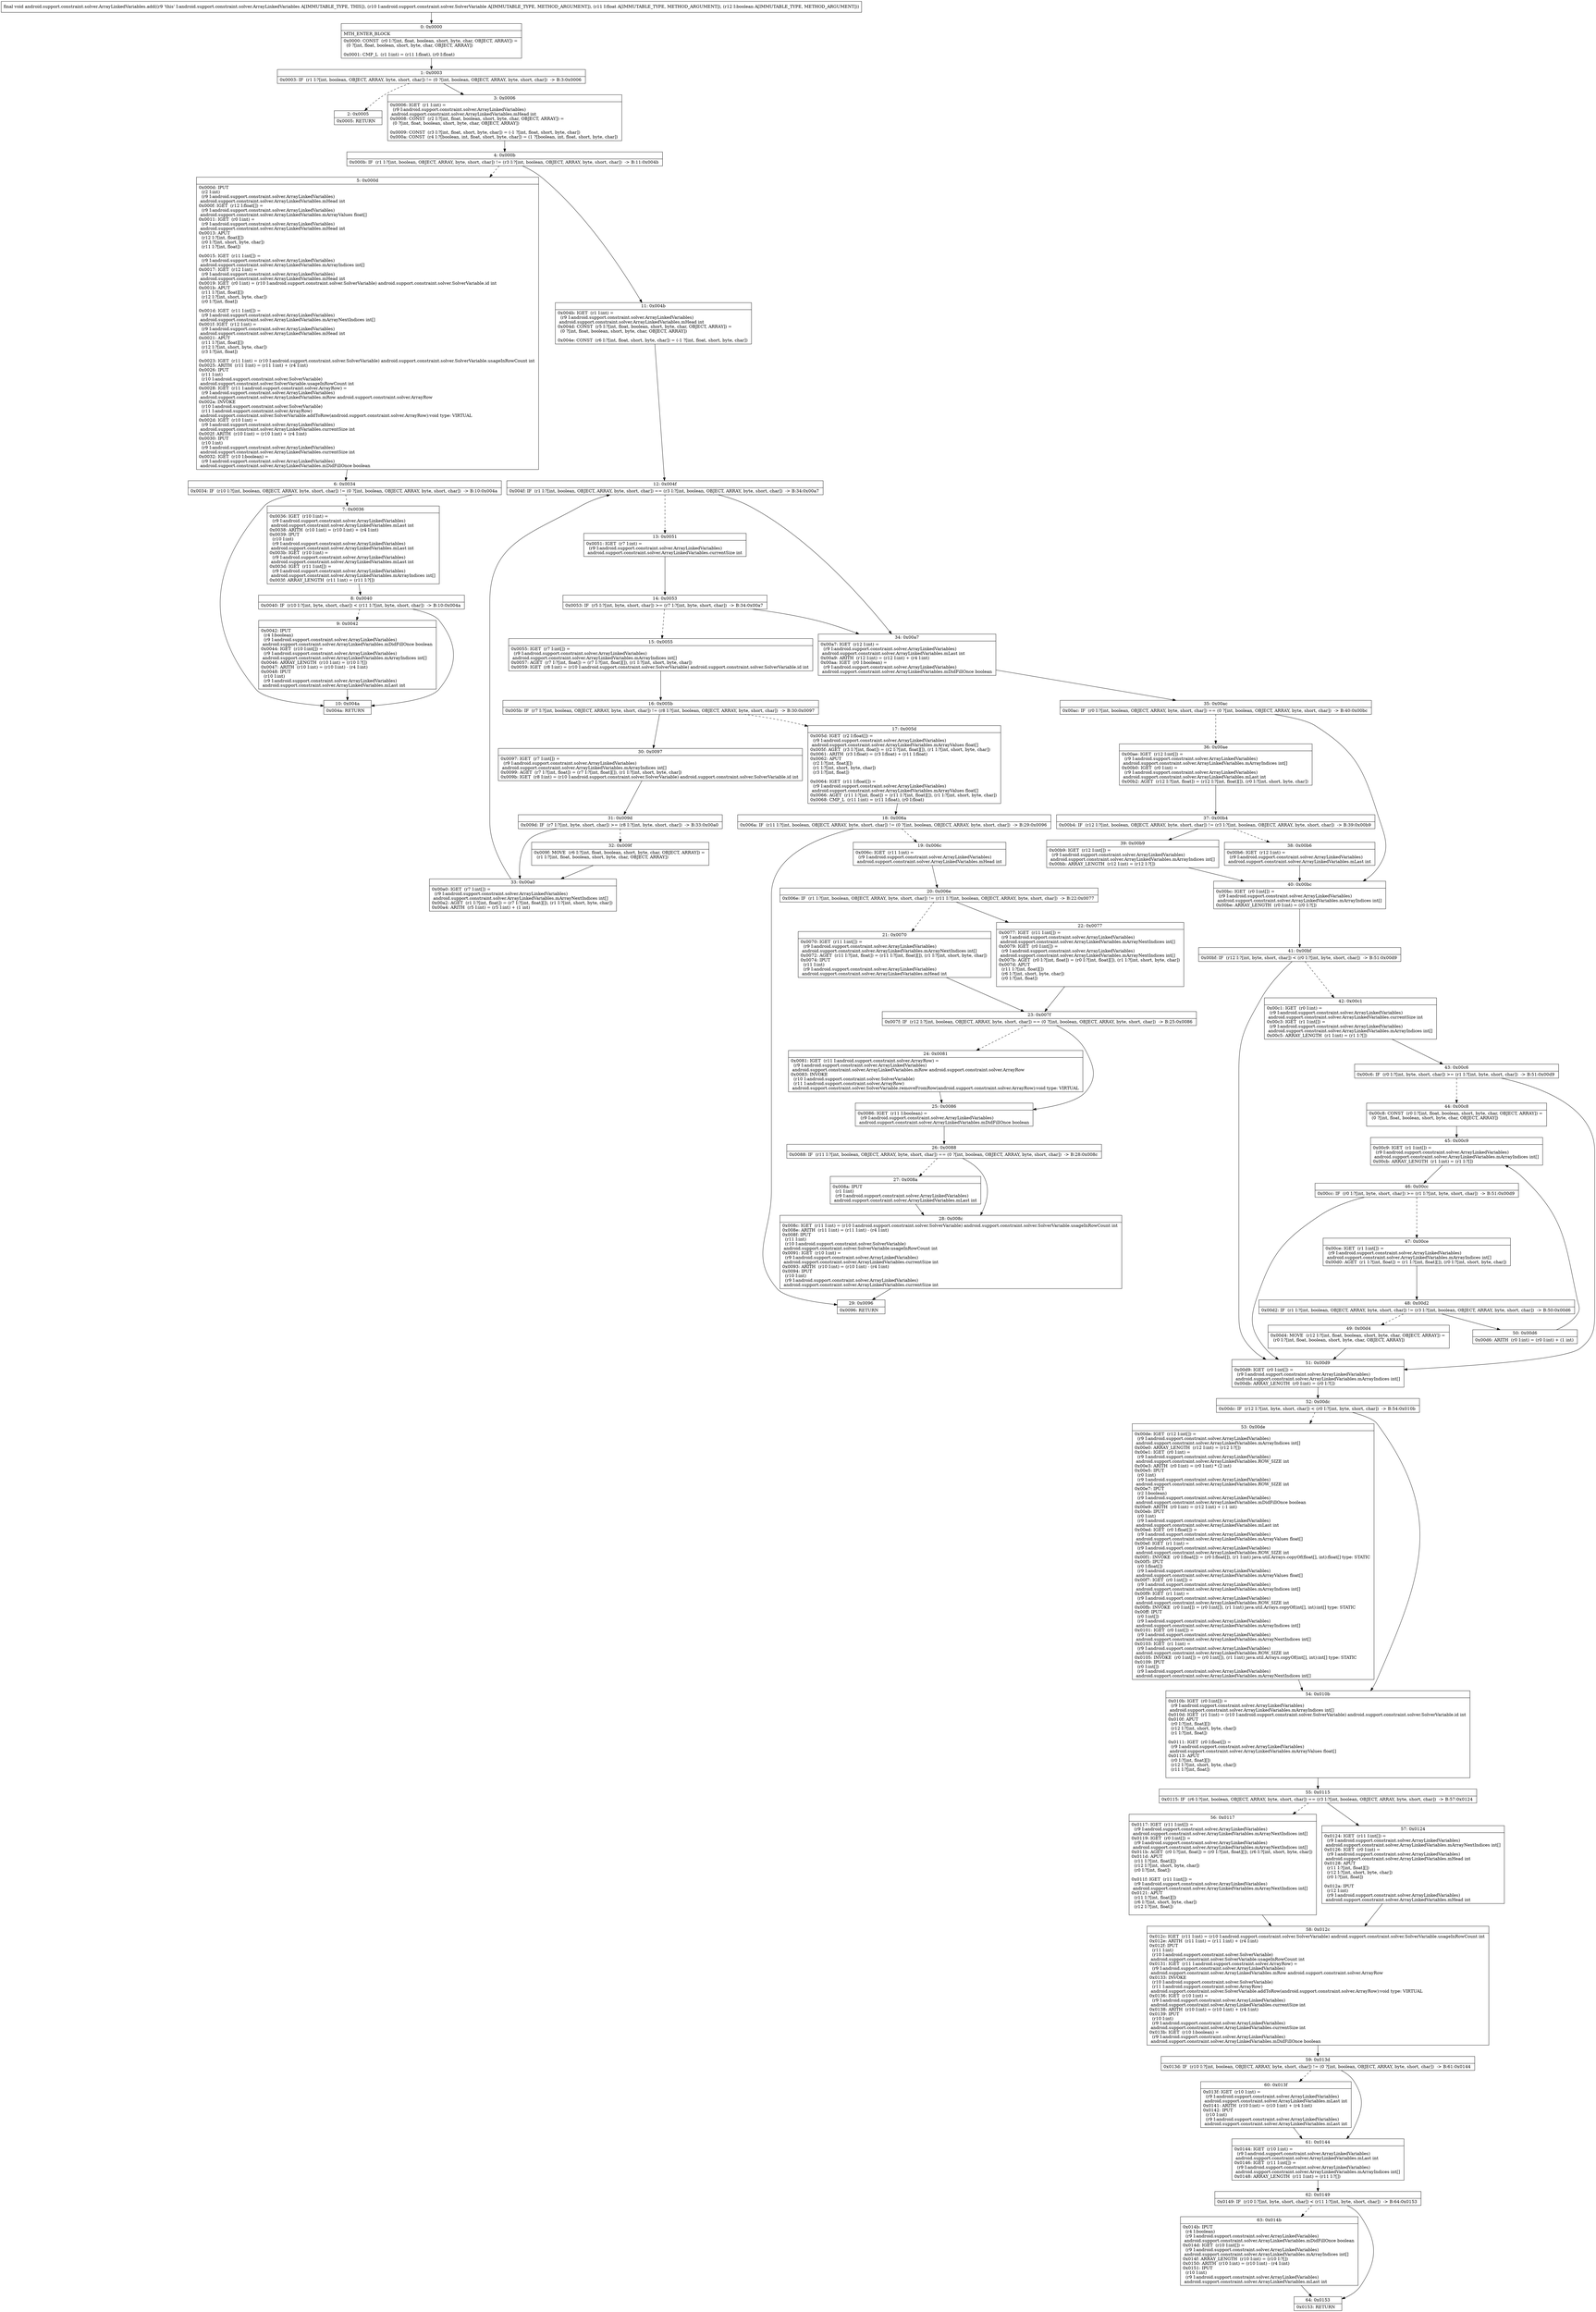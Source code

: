 digraph "CFG forandroid.support.constraint.solver.ArrayLinkedVariables.add(Landroid\/support\/constraint\/solver\/SolverVariable;FZ)V" {
Node_0 [shape=record,label="{0\:\ 0x0000|MTH_ENTER_BLOCK\l|0x0000: CONST  (r0 I:?[int, float, boolean, short, byte, char, OBJECT, ARRAY]) = \l  (0 ?[int, float, boolean, short, byte, char, OBJECT, ARRAY])\l \l0x0001: CMP_L  (r1 I:int) = (r11 I:float), (r0 I:float) \l}"];
Node_1 [shape=record,label="{1\:\ 0x0003|0x0003: IF  (r1 I:?[int, boolean, OBJECT, ARRAY, byte, short, char]) != (0 ?[int, boolean, OBJECT, ARRAY, byte, short, char])  \-\> B:3:0x0006 \l}"];
Node_2 [shape=record,label="{2\:\ 0x0005|0x0005: RETURN   \l}"];
Node_3 [shape=record,label="{3\:\ 0x0006|0x0006: IGET  (r1 I:int) = \l  (r9 I:android.support.constraint.solver.ArrayLinkedVariables)\l android.support.constraint.solver.ArrayLinkedVariables.mHead int \l0x0008: CONST  (r2 I:?[int, float, boolean, short, byte, char, OBJECT, ARRAY]) = \l  (0 ?[int, float, boolean, short, byte, char, OBJECT, ARRAY])\l \l0x0009: CONST  (r3 I:?[int, float, short, byte, char]) = (\-1 ?[int, float, short, byte, char]) \l0x000a: CONST  (r4 I:?[boolean, int, float, short, byte, char]) = (1 ?[boolean, int, float, short, byte, char]) \l}"];
Node_4 [shape=record,label="{4\:\ 0x000b|0x000b: IF  (r1 I:?[int, boolean, OBJECT, ARRAY, byte, short, char]) != (r3 I:?[int, boolean, OBJECT, ARRAY, byte, short, char])  \-\> B:11:0x004b \l}"];
Node_5 [shape=record,label="{5\:\ 0x000d|0x000d: IPUT  \l  (r2 I:int)\l  (r9 I:android.support.constraint.solver.ArrayLinkedVariables)\l android.support.constraint.solver.ArrayLinkedVariables.mHead int \l0x000f: IGET  (r12 I:float[]) = \l  (r9 I:android.support.constraint.solver.ArrayLinkedVariables)\l android.support.constraint.solver.ArrayLinkedVariables.mArrayValues float[] \l0x0011: IGET  (r0 I:int) = \l  (r9 I:android.support.constraint.solver.ArrayLinkedVariables)\l android.support.constraint.solver.ArrayLinkedVariables.mHead int \l0x0013: APUT  \l  (r12 I:?[int, float][])\l  (r0 I:?[int, short, byte, char])\l  (r11 I:?[int, float])\l \l0x0015: IGET  (r11 I:int[]) = \l  (r9 I:android.support.constraint.solver.ArrayLinkedVariables)\l android.support.constraint.solver.ArrayLinkedVariables.mArrayIndices int[] \l0x0017: IGET  (r12 I:int) = \l  (r9 I:android.support.constraint.solver.ArrayLinkedVariables)\l android.support.constraint.solver.ArrayLinkedVariables.mHead int \l0x0019: IGET  (r0 I:int) = (r10 I:android.support.constraint.solver.SolverVariable) android.support.constraint.solver.SolverVariable.id int \l0x001b: APUT  \l  (r11 I:?[int, float][])\l  (r12 I:?[int, short, byte, char])\l  (r0 I:?[int, float])\l \l0x001d: IGET  (r11 I:int[]) = \l  (r9 I:android.support.constraint.solver.ArrayLinkedVariables)\l android.support.constraint.solver.ArrayLinkedVariables.mArrayNextIndices int[] \l0x001f: IGET  (r12 I:int) = \l  (r9 I:android.support.constraint.solver.ArrayLinkedVariables)\l android.support.constraint.solver.ArrayLinkedVariables.mHead int \l0x0021: APUT  \l  (r11 I:?[int, float][])\l  (r12 I:?[int, short, byte, char])\l  (r3 I:?[int, float])\l \l0x0023: IGET  (r11 I:int) = (r10 I:android.support.constraint.solver.SolverVariable) android.support.constraint.solver.SolverVariable.usageInRowCount int \l0x0025: ARITH  (r11 I:int) = (r11 I:int) + (r4 I:int) \l0x0026: IPUT  \l  (r11 I:int)\l  (r10 I:android.support.constraint.solver.SolverVariable)\l android.support.constraint.solver.SolverVariable.usageInRowCount int \l0x0028: IGET  (r11 I:android.support.constraint.solver.ArrayRow) = \l  (r9 I:android.support.constraint.solver.ArrayLinkedVariables)\l android.support.constraint.solver.ArrayLinkedVariables.mRow android.support.constraint.solver.ArrayRow \l0x002a: INVOKE  \l  (r10 I:android.support.constraint.solver.SolverVariable)\l  (r11 I:android.support.constraint.solver.ArrayRow)\l android.support.constraint.solver.SolverVariable.addToRow(android.support.constraint.solver.ArrayRow):void type: VIRTUAL \l0x002d: IGET  (r10 I:int) = \l  (r9 I:android.support.constraint.solver.ArrayLinkedVariables)\l android.support.constraint.solver.ArrayLinkedVariables.currentSize int \l0x002f: ARITH  (r10 I:int) = (r10 I:int) + (r4 I:int) \l0x0030: IPUT  \l  (r10 I:int)\l  (r9 I:android.support.constraint.solver.ArrayLinkedVariables)\l android.support.constraint.solver.ArrayLinkedVariables.currentSize int \l0x0032: IGET  (r10 I:boolean) = \l  (r9 I:android.support.constraint.solver.ArrayLinkedVariables)\l android.support.constraint.solver.ArrayLinkedVariables.mDidFillOnce boolean \l}"];
Node_6 [shape=record,label="{6\:\ 0x0034|0x0034: IF  (r10 I:?[int, boolean, OBJECT, ARRAY, byte, short, char]) != (0 ?[int, boolean, OBJECT, ARRAY, byte, short, char])  \-\> B:10:0x004a \l}"];
Node_7 [shape=record,label="{7\:\ 0x0036|0x0036: IGET  (r10 I:int) = \l  (r9 I:android.support.constraint.solver.ArrayLinkedVariables)\l android.support.constraint.solver.ArrayLinkedVariables.mLast int \l0x0038: ARITH  (r10 I:int) = (r10 I:int) + (r4 I:int) \l0x0039: IPUT  \l  (r10 I:int)\l  (r9 I:android.support.constraint.solver.ArrayLinkedVariables)\l android.support.constraint.solver.ArrayLinkedVariables.mLast int \l0x003b: IGET  (r10 I:int) = \l  (r9 I:android.support.constraint.solver.ArrayLinkedVariables)\l android.support.constraint.solver.ArrayLinkedVariables.mLast int \l0x003d: IGET  (r11 I:int[]) = \l  (r9 I:android.support.constraint.solver.ArrayLinkedVariables)\l android.support.constraint.solver.ArrayLinkedVariables.mArrayIndices int[] \l0x003f: ARRAY_LENGTH  (r11 I:int) = (r11 I:?[]) \l}"];
Node_8 [shape=record,label="{8\:\ 0x0040|0x0040: IF  (r10 I:?[int, byte, short, char]) \< (r11 I:?[int, byte, short, char])  \-\> B:10:0x004a \l}"];
Node_9 [shape=record,label="{9\:\ 0x0042|0x0042: IPUT  \l  (r4 I:boolean)\l  (r9 I:android.support.constraint.solver.ArrayLinkedVariables)\l android.support.constraint.solver.ArrayLinkedVariables.mDidFillOnce boolean \l0x0044: IGET  (r10 I:int[]) = \l  (r9 I:android.support.constraint.solver.ArrayLinkedVariables)\l android.support.constraint.solver.ArrayLinkedVariables.mArrayIndices int[] \l0x0046: ARRAY_LENGTH  (r10 I:int) = (r10 I:?[]) \l0x0047: ARITH  (r10 I:int) = (r10 I:int) \- (r4 I:int) \l0x0048: IPUT  \l  (r10 I:int)\l  (r9 I:android.support.constraint.solver.ArrayLinkedVariables)\l android.support.constraint.solver.ArrayLinkedVariables.mLast int \l}"];
Node_10 [shape=record,label="{10\:\ 0x004a|0x004a: RETURN   \l}"];
Node_11 [shape=record,label="{11\:\ 0x004b|0x004b: IGET  (r1 I:int) = \l  (r9 I:android.support.constraint.solver.ArrayLinkedVariables)\l android.support.constraint.solver.ArrayLinkedVariables.mHead int \l0x004d: CONST  (r5 I:?[int, float, boolean, short, byte, char, OBJECT, ARRAY]) = \l  (0 ?[int, float, boolean, short, byte, char, OBJECT, ARRAY])\l \l0x004e: CONST  (r6 I:?[int, float, short, byte, char]) = (\-1 ?[int, float, short, byte, char]) \l}"];
Node_12 [shape=record,label="{12\:\ 0x004f|0x004f: IF  (r1 I:?[int, boolean, OBJECT, ARRAY, byte, short, char]) == (r3 I:?[int, boolean, OBJECT, ARRAY, byte, short, char])  \-\> B:34:0x00a7 \l}"];
Node_13 [shape=record,label="{13\:\ 0x0051|0x0051: IGET  (r7 I:int) = \l  (r9 I:android.support.constraint.solver.ArrayLinkedVariables)\l android.support.constraint.solver.ArrayLinkedVariables.currentSize int \l}"];
Node_14 [shape=record,label="{14\:\ 0x0053|0x0053: IF  (r5 I:?[int, byte, short, char]) \>= (r7 I:?[int, byte, short, char])  \-\> B:34:0x00a7 \l}"];
Node_15 [shape=record,label="{15\:\ 0x0055|0x0055: IGET  (r7 I:int[]) = \l  (r9 I:android.support.constraint.solver.ArrayLinkedVariables)\l android.support.constraint.solver.ArrayLinkedVariables.mArrayIndices int[] \l0x0057: AGET  (r7 I:?[int, float]) = (r7 I:?[int, float][]), (r1 I:?[int, short, byte, char]) \l0x0059: IGET  (r8 I:int) = (r10 I:android.support.constraint.solver.SolverVariable) android.support.constraint.solver.SolverVariable.id int \l}"];
Node_16 [shape=record,label="{16\:\ 0x005b|0x005b: IF  (r7 I:?[int, boolean, OBJECT, ARRAY, byte, short, char]) != (r8 I:?[int, boolean, OBJECT, ARRAY, byte, short, char])  \-\> B:30:0x0097 \l}"];
Node_17 [shape=record,label="{17\:\ 0x005d|0x005d: IGET  (r2 I:float[]) = \l  (r9 I:android.support.constraint.solver.ArrayLinkedVariables)\l android.support.constraint.solver.ArrayLinkedVariables.mArrayValues float[] \l0x005f: AGET  (r3 I:?[int, float]) = (r2 I:?[int, float][]), (r1 I:?[int, short, byte, char]) \l0x0061: ARITH  (r3 I:float) = (r3 I:float) + (r11 I:float) \l0x0062: APUT  \l  (r2 I:?[int, float][])\l  (r1 I:?[int, short, byte, char])\l  (r3 I:?[int, float])\l \l0x0064: IGET  (r11 I:float[]) = \l  (r9 I:android.support.constraint.solver.ArrayLinkedVariables)\l android.support.constraint.solver.ArrayLinkedVariables.mArrayValues float[] \l0x0066: AGET  (r11 I:?[int, float]) = (r11 I:?[int, float][]), (r1 I:?[int, short, byte, char]) \l0x0068: CMP_L  (r11 I:int) = (r11 I:float), (r0 I:float) \l}"];
Node_18 [shape=record,label="{18\:\ 0x006a|0x006a: IF  (r11 I:?[int, boolean, OBJECT, ARRAY, byte, short, char]) != (0 ?[int, boolean, OBJECT, ARRAY, byte, short, char])  \-\> B:29:0x0096 \l}"];
Node_19 [shape=record,label="{19\:\ 0x006c|0x006c: IGET  (r11 I:int) = \l  (r9 I:android.support.constraint.solver.ArrayLinkedVariables)\l android.support.constraint.solver.ArrayLinkedVariables.mHead int \l}"];
Node_20 [shape=record,label="{20\:\ 0x006e|0x006e: IF  (r1 I:?[int, boolean, OBJECT, ARRAY, byte, short, char]) != (r11 I:?[int, boolean, OBJECT, ARRAY, byte, short, char])  \-\> B:22:0x0077 \l}"];
Node_21 [shape=record,label="{21\:\ 0x0070|0x0070: IGET  (r11 I:int[]) = \l  (r9 I:android.support.constraint.solver.ArrayLinkedVariables)\l android.support.constraint.solver.ArrayLinkedVariables.mArrayNextIndices int[] \l0x0072: AGET  (r11 I:?[int, float]) = (r11 I:?[int, float][]), (r1 I:?[int, short, byte, char]) \l0x0074: IPUT  \l  (r11 I:int)\l  (r9 I:android.support.constraint.solver.ArrayLinkedVariables)\l android.support.constraint.solver.ArrayLinkedVariables.mHead int \l}"];
Node_22 [shape=record,label="{22\:\ 0x0077|0x0077: IGET  (r11 I:int[]) = \l  (r9 I:android.support.constraint.solver.ArrayLinkedVariables)\l android.support.constraint.solver.ArrayLinkedVariables.mArrayNextIndices int[] \l0x0079: IGET  (r0 I:int[]) = \l  (r9 I:android.support.constraint.solver.ArrayLinkedVariables)\l android.support.constraint.solver.ArrayLinkedVariables.mArrayNextIndices int[] \l0x007b: AGET  (r0 I:?[int, float]) = (r0 I:?[int, float][]), (r1 I:?[int, short, byte, char]) \l0x007d: APUT  \l  (r11 I:?[int, float][])\l  (r6 I:?[int, short, byte, char])\l  (r0 I:?[int, float])\l \l}"];
Node_23 [shape=record,label="{23\:\ 0x007f|0x007f: IF  (r12 I:?[int, boolean, OBJECT, ARRAY, byte, short, char]) == (0 ?[int, boolean, OBJECT, ARRAY, byte, short, char])  \-\> B:25:0x0086 \l}"];
Node_24 [shape=record,label="{24\:\ 0x0081|0x0081: IGET  (r11 I:android.support.constraint.solver.ArrayRow) = \l  (r9 I:android.support.constraint.solver.ArrayLinkedVariables)\l android.support.constraint.solver.ArrayLinkedVariables.mRow android.support.constraint.solver.ArrayRow \l0x0083: INVOKE  \l  (r10 I:android.support.constraint.solver.SolverVariable)\l  (r11 I:android.support.constraint.solver.ArrayRow)\l android.support.constraint.solver.SolverVariable.removeFromRow(android.support.constraint.solver.ArrayRow):void type: VIRTUAL \l}"];
Node_25 [shape=record,label="{25\:\ 0x0086|0x0086: IGET  (r11 I:boolean) = \l  (r9 I:android.support.constraint.solver.ArrayLinkedVariables)\l android.support.constraint.solver.ArrayLinkedVariables.mDidFillOnce boolean \l}"];
Node_26 [shape=record,label="{26\:\ 0x0088|0x0088: IF  (r11 I:?[int, boolean, OBJECT, ARRAY, byte, short, char]) == (0 ?[int, boolean, OBJECT, ARRAY, byte, short, char])  \-\> B:28:0x008c \l}"];
Node_27 [shape=record,label="{27\:\ 0x008a|0x008a: IPUT  \l  (r1 I:int)\l  (r9 I:android.support.constraint.solver.ArrayLinkedVariables)\l android.support.constraint.solver.ArrayLinkedVariables.mLast int \l}"];
Node_28 [shape=record,label="{28\:\ 0x008c|0x008c: IGET  (r11 I:int) = (r10 I:android.support.constraint.solver.SolverVariable) android.support.constraint.solver.SolverVariable.usageInRowCount int \l0x008e: ARITH  (r11 I:int) = (r11 I:int) \- (r4 I:int) \l0x008f: IPUT  \l  (r11 I:int)\l  (r10 I:android.support.constraint.solver.SolverVariable)\l android.support.constraint.solver.SolverVariable.usageInRowCount int \l0x0091: IGET  (r10 I:int) = \l  (r9 I:android.support.constraint.solver.ArrayLinkedVariables)\l android.support.constraint.solver.ArrayLinkedVariables.currentSize int \l0x0093: ARITH  (r10 I:int) = (r10 I:int) \- (r4 I:int) \l0x0094: IPUT  \l  (r10 I:int)\l  (r9 I:android.support.constraint.solver.ArrayLinkedVariables)\l android.support.constraint.solver.ArrayLinkedVariables.currentSize int \l}"];
Node_29 [shape=record,label="{29\:\ 0x0096|0x0096: RETURN   \l}"];
Node_30 [shape=record,label="{30\:\ 0x0097|0x0097: IGET  (r7 I:int[]) = \l  (r9 I:android.support.constraint.solver.ArrayLinkedVariables)\l android.support.constraint.solver.ArrayLinkedVariables.mArrayIndices int[] \l0x0099: AGET  (r7 I:?[int, float]) = (r7 I:?[int, float][]), (r1 I:?[int, short, byte, char]) \l0x009b: IGET  (r8 I:int) = (r10 I:android.support.constraint.solver.SolverVariable) android.support.constraint.solver.SolverVariable.id int \l}"];
Node_31 [shape=record,label="{31\:\ 0x009d|0x009d: IF  (r7 I:?[int, byte, short, char]) \>= (r8 I:?[int, byte, short, char])  \-\> B:33:0x00a0 \l}"];
Node_32 [shape=record,label="{32\:\ 0x009f|0x009f: MOVE  (r6 I:?[int, float, boolean, short, byte, char, OBJECT, ARRAY]) = \l  (r1 I:?[int, float, boolean, short, byte, char, OBJECT, ARRAY])\l \l}"];
Node_33 [shape=record,label="{33\:\ 0x00a0|0x00a0: IGET  (r7 I:int[]) = \l  (r9 I:android.support.constraint.solver.ArrayLinkedVariables)\l android.support.constraint.solver.ArrayLinkedVariables.mArrayNextIndices int[] \l0x00a2: AGET  (r1 I:?[int, float]) = (r7 I:?[int, float][]), (r1 I:?[int, short, byte, char]) \l0x00a4: ARITH  (r5 I:int) = (r5 I:int) + (1 int) \l}"];
Node_34 [shape=record,label="{34\:\ 0x00a7|0x00a7: IGET  (r12 I:int) = \l  (r9 I:android.support.constraint.solver.ArrayLinkedVariables)\l android.support.constraint.solver.ArrayLinkedVariables.mLast int \l0x00a9: ARITH  (r12 I:int) = (r12 I:int) + (r4 I:int) \l0x00aa: IGET  (r0 I:boolean) = \l  (r9 I:android.support.constraint.solver.ArrayLinkedVariables)\l android.support.constraint.solver.ArrayLinkedVariables.mDidFillOnce boolean \l}"];
Node_35 [shape=record,label="{35\:\ 0x00ac|0x00ac: IF  (r0 I:?[int, boolean, OBJECT, ARRAY, byte, short, char]) == (0 ?[int, boolean, OBJECT, ARRAY, byte, short, char])  \-\> B:40:0x00bc \l}"];
Node_36 [shape=record,label="{36\:\ 0x00ae|0x00ae: IGET  (r12 I:int[]) = \l  (r9 I:android.support.constraint.solver.ArrayLinkedVariables)\l android.support.constraint.solver.ArrayLinkedVariables.mArrayIndices int[] \l0x00b0: IGET  (r0 I:int) = \l  (r9 I:android.support.constraint.solver.ArrayLinkedVariables)\l android.support.constraint.solver.ArrayLinkedVariables.mLast int \l0x00b2: AGET  (r12 I:?[int, float]) = (r12 I:?[int, float][]), (r0 I:?[int, short, byte, char]) \l}"];
Node_37 [shape=record,label="{37\:\ 0x00b4|0x00b4: IF  (r12 I:?[int, boolean, OBJECT, ARRAY, byte, short, char]) != (r3 I:?[int, boolean, OBJECT, ARRAY, byte, short, char])  \-\> B:39:0x00b9 \l}"];
Node_38 [shape=record,label="{38\:\ 0x00b6|0x00b6: IGET  (r12 I:int) = \l  (r9 I:android.support.constraint.solver.ArrayLinkedVariables)\l android.support.constraint.solver.ArrayLinkedVariables.mLast int \l}"];
Node_39 [shape=record,label="{39\:\ 0x00b9|0x00b9: IGET  (r12 I:int[]) = \l  (r9 I:android.support.constraint.solver.ArrayLinkedVariables)\l android.support.constraint.solver.ArrayLinkedVariables.mArrayIndices int[] \l0x00bb: ARRAY_LENGTH  (r12 I:int) = (r12 I:?[]) \l}"];
Node_40 [shape=record,label="{40\:\ 0x00bc|0x00bc: IGET  (r0 I:int[]) = \l  (r9 I:android.support.constraint.solver.ArrayLinkedVariables)\l android.support.constraint.solver.ArrayLinkedVariables.mArrayIndices int[] \l0x00be: ARRAY_LENGTH  (r0 I:int) = (r0 I:?[]) \l}"];
Node_41 [shape=record,label="{41\:\ 0x00bf|0x00bf: IF  (r12 I:?[int, byte, short, char]) \< (r0 I:?[int, byte, short, char])  \-\> B:51:0x00d9 \l}"];
Node_42 [shape=record,label="{42\:\ 0x00c1|0x00c1: IGET  (r0 I:int) = \l  (r9 I:android.support.constraint.solver.ArrayLinkedVariables)\l android.support.constraint.solver.ArrayLinkedVariables.currentSize int \l0x00c3: IGET  (r1 I:int[]) = \l  (r9 I:android.support.constraint.solver.ArrayLinkedVariables)\l android.support.constraint.solver.ArrayLinkedVariables.mArrayIndices int[] \l0x00c5: ARRAY_LENGTH  (r1 I:int) = (r1 I:?[]) \l}"];
Node_43 [shape=record,label="{43\:\ 0x00c6|0x00c6: IF  (r0 I:?[int, byte, short, char]) \>= (r1 I:?[int, byte, short, char])  \-\> B:51:0x00d9 \l}"];
Node_44 [shape=record,label="{44\:\ 0x00c8|0x00c8: CONST  (r0 I:?[int, float, boolean, short, byte, char, OBJECT, ARRAY]) = \l  (0 ?[int, float, boolean, short, byte, char, OBJECT, ARRAY])\l \l}"];
Node_45 [shape=record,label="{45\:\ 0x00c9|0x00c9: IGET  (r1 I:int[]) = \l  (r9 I:android.support.constraint.solver.ArrayLinkedVariables)\l android.support.constraint.solver.ArrayLinkedVariables.mArrayIndices int[] \l0x00cb: ARRAY_LENGTH  (r1 I:int) = (r1 I:?[]) \l}"];
Node_46 [shape=record,label="{46\:\ 0x00cc|0x00cc: IF  (r0 I:?[int, byte, short, char]) \>= (r1 I:?[int, byte, short, char])  \-\> B:51:0x00d9 \l}"];
Node_47 [shape=record,label="{47\:\ 0x00ce|0x00ce: IGET  (r1 I:int[]) = \l  (r9 I:android.support.constraint.solver.ArrayLinkedVariables)\l android.support.constraint.solver.ArrayLinkedVariables.mArrayIndices int[] \l0x00d0: AGET  (r1 I:?[int, float]) = (r1 I:?[int, float][]), (r0 I:?[int, short, byte, char]) \l}"];
Node_48 [shape=record,label="{48\:\ 0x00d2|0x00d2: IF  (r1 I:?[int, boolean, OBJECT, ARRAY, byte, short, char]) != (r3 I:?[int, boolean, OBJECT, ARRAY, byte, short, char])  \-\> B:50:0x00d6 \l}"];
Node_49 [shape=record,label="{49\:\ 0x00d4|0x00d4: MOVE  (r12 I:?[int, float, boolean, short, byte, char, OBJECT, ARRAY]) = \l  (r0 I:?[int, float, boolean, short, byte, char, OBJECT, ARRAY])\l \l}"];
Node_50 [shape=record,label="{50\:\ 0x00d6|0x00d6: ARITH  (r0 I:int) = (r0 I:int) + (1 int) \l}"];
Node_51 [shape=record,label="{51\:\ 0x00d9|0x00d9: IGET  (r0 I:int[]) = \l  (r9 I:android.support.constraint.solver.ArrayLinkedVariables)\l android.support.constraint.solver.ArrayLinkedVariables.mArrayIndices int[] \l0x00db: ARRAY_LENGTH  (r0 I:int) = (r0 I:?[]) \l}"];
Node_52 [shape=record,label="{52\:\ 0x00dc|0x00dc: IF  (r12 I:?[int, byte, short, char]) \< (r0 I:?[int, byte, short, char])  \-\> B:54:0x010b \l}"];
Node_53 [shape=record,label="{53\:\ 0x00de|0x00de: IGET  (r12 I:int[]) = \l  (r9 I:android.support.constraint.solver.ArrayLinkedVariables)\l android.support.constraint.solver.ArrayLinkedVariables.mArrayIndices int[] \l0x00e0: ARRAY_LENGTH  (r12 I:int) = (r12 I:?[]) \l0x00e1: IGET  (r0 I:int) = \l  (r9 I:android.support.constraint.solver.ArrayLinkedVariables)\l android.support.constraint.solver.ArrayLinkedVariables.ROW_SIZE int \l0x00e3: ARITH  (r0 I:int) = (r0 I:int) * (2 int) \l0x00e5: IPUT  \l  (r0 I:int)\l  (r9 I:android.support.constraint.solver.ArrayLinkedVariables)\l android.support.constraint.solver.ArrayLinkedVariables.ROW_SIZE int \l0x00e7: IPUT  \l  (r2 I:boolean)\l  (r9 I:android.support.constraint.solver.ArrayLinkedVariables)\l android.support.constraint.solver.ArrayLinkedVariables.mDidFillOnce boolean \l0x00e9: ARITH  (r0 I:int) = (r12 I:int) + (\-1 int) \l0x00eb: IPUT  \l  (r0 I:int)\l  (r9 I:android.support.constraint.solver.ArrayLinkedVariables)\l android.support.constraint.solver.ArrayLinkedVariables.mLast int \l0x00ed: IGET  (r0 I:float[]) = \l  (r9 I:android.support.constraint.solver.ArrayLinkedVariables)\l android.support.constraint.solver.ArrayLinkedVariables.mArrayValues float[] \l0x00ef: IGET  (r1 I:int) = \l  (r9 I:android.support.constraint.solver.ArrayLinkedVariables)\l android.support.constraint.solver.ArrayLinkedVariables.ROW_SIZE int \l0x00f1: INVOKE  (r0 I:float[]) = (r0 I:float[]), (r1 I:int) java.util.Arrays.copyOf(float[], int):float[] type: STATIC \l0x00f5: IPUT  \l  (r0 I:float[])\l  (r9 I:android.support.constraint.solver.ArrayLinkedVariables)\l android.support.constraint.solver.ArrayLinkedVariables.mArrayValues float[] \l0x00f7: IGET  (r0 I:int[]) = \l  (r9 I:android.support.constraint.solver.ArrayLinkedVariables)\l android.support.constraint.solver.ArrayLinkedVariables.mArrayIndices int[] \l0x00f9: IGET  (r1 I:int) = \l  (r9 I:android.support.constraint.solver.ArrayLinkedVariables)\l android.support.constraint.solver.ArrayLinkedVariables.ROW_SIZE int \l0x00fb: INVOKE  (r0 I:int[]) = (r0 I:int[]), (r1 I:int) java.util.Arrays.copyOf(int[], int):int[] type: STATIC \l0x00ff: IPUT  \l  (r0 I:int[])\l  (r9 I:android.support.constraint.solver.ArrayLinkedVariables)\l android.support.constraint.solver.ArrayLinkedVariables.mArrayIndices int[] \l0x0101: IGET  (r0 I:int[]) = \l  (r9 I:android.support.constraint.solver.ArrayLinkedVariables)\l android.support.constraint.solver.ArrayLinkedVariables.mArrayNextIndices int[] \l0x0103: IGET  (r1 I:int) = \l  (r9 I:android.support.constraint.solver.ArrayLinkedVariables)\l android.support.constraint.solver.ArrayLinkedVariables.ROW_SIZE int \l0x0105: INVOKE  (r0 I:int[]) = (r0 I:int[]), (r1 I:int) java.util.Arrays.copyOf(int[], int):int[] type: STATIC \l0x0109: IPUT  \l  (r0 I:int[])\l  (r9 I:android.support.constraint.solver.ArrayLinkedVariables)\l android.support.constraint.solver.ArrayLinkedVariables.mArrayNextIndices int[] \l}"];
Node_54 [shape=record,label="{54\:\ 0x010b|0x010b: IGET  (r0 I:int[]) = \l  (r9 I:android.support.constraint.solver.ArrayLinkedVariables)\l android.support.constraint.solver.ArrayLinkedVariables.mArrayIndices int[] \l0x010d: IGET  (r1 I:int) = (r10 I:android.support.constraint.solver.SolverVariable) android.support.constraint.solver.SolverVariable.id int \l0x010f: APUT  \l  (r0 I:?[int, float][])\l  (r12 I:?[int, short, byte, char])\l  (r1 I:?[int, float])\l \l0x0111: IGET  (r0 I:float[]) = \l  (r9 I:android.support.constraint.solver.ArrayLinkedVariables)\l android.support.constraint.solver.ArrayLinkedVariables.mArrayValues float[] \l0x0113: APUT  \l  (r0 I:?[int, float][])\l  (r12 I:?[int, short, byte, char])\l  (r11 I:?[int, float])\l \l}"];
Node_55 [shape=record,label="{55\:\ 0x0115|0x0115: IF  (r6 I:?[int, boolean, OBJECT, ARRAY, byte, short, char]) == (r3 I:?[int, boolean, OBJECT, ARRAY, byte, short, char])  \-\> B:57:0x0124 \l}"];
Node_56 [shape=record,label="{56\:\ 0x0117|0x0117: IGET  (r11 I:int[]) = \l  (r9 I:android.support.constraint.solver.ArrayLinkedVariables)\l android.support.constraint.solver.ArrayLinkedVariables.mArrayNextIndices int[] \l0x0119: IGET  (r0 I:int[]) = \l  (r9 I:android.support.constraint.solver.ArrayLinkedVariables)\l android.support.constraint.solver.ArrayLinkedVariables.mArrayNextIndices int[] \l0x011b: AGET  (r0 I:?[int, float]) = (r0 I:?[int, float][]), (r6 I:?[int, short, byte, char]) \l0x011d: APUT  \l  (r11 I:?[int, float][])\l  (r12 I:?[int, short, byte, char])\l  (r0 I:?[int, float])\l \l0x011f: IGET  (r11 I:int[]) = \l  (r9 I:android.support.constraint.solver.ArrayLinkedVariables)\l android.support.constraint.solver.ArrayLinkedVariables.mArrayNextIndices int[] \l0x0121: APUT  \l  (r11 I:?[int, float][])\l  (r6 I:?[int, short, byte, char])\l  (r12 I:?[int, float])\l \l}"];
Node_57 [shape=record,label="{57\:\ 0x0124|0x0124: IGET  (r11 I:int[]) = \l  (r9 I:android.support.constraint.solver.ArrayLinkedVariables)\l android.support.constraint.solver.ArrayLinkedVariables.mArrayNextIndices int[] \l0x0126: IGET  (r0 I:int) = \l  (r9 I:android.support.constraint.solver.ArrayLinkedVariables)\l android.support.constraint.solver.ArrayLinkedVariables.mHead int \l0x0128: APUT  \l  (r11 I:?[int, float][])\l  (r12 I:?[int, short, byte, char])\l  (r0 I:?[int, float])\l \l0x012a: IPUT  \l  (r12 I:int)\l  (r9 I:android.support.constraint.solver.ArrayLinkedVariables)\l android.support.constraint.solver.ArrayLinkedVariables.mHead int \l}"];
Node_58 [shape=record,label="{58\:\ 0x012c|0x012c: IGET  (r11 I:int) = (r10 I:android.support.constraint.solver.SolverVariable) android.support.constraint.solver.SolverVariable.usageInRowCount int \l0x012e: ARITH  (r11 I:int) = (r11 I:int) + (r4 I:int) \l0x012f: IPUT  \l  (r11 I:int)\l  (r10 I:android.support.constraint.solver.SolverVariable)\l android.support.constraint.solver.SolverVariable.usageInRowCount int \l0x0131: IGET  (r11 I:android.support.constraint.solver.ArrayRow) = \l  (r9 I:android.support.constraint.solver.ArrayLinkedVariables)\l android.support.constraint.solver.ArrayLinkedVariables.mRow android.support.constraint.solver.ArrayRow \l0x0133: INVOKE  \l  (r10 I:android.support.constraint.solver.SolverVariable)\l  (r11 I:android.support.constraint.solver.ArrayRow)\l android.support.constraint.solver.SolverVariable.addToRow(android.support.constraint.solver.ArrayRow):void type: VIRTUAL \l0x0136: IGET  (r10 I:int) = \l  (r9 I:android.support.constraint.solver.ArrayLinkedVariables)\l android.support.constraint.solver.ArrayLinkedVariables.currentSize int \l0x0138: ARITH  (r10 I:int) = (r10 I:int) + (r4 I:int) \l0x0139: IPUT  \l  (r10 I:int)\l  (r9 I:android.support.constraint.solver.ArrayLinkedVariables)\l android.support.constraint.solver.ArrayLinkedVariables.currentSize int \l0x013b: IGET  (r10 I:boolean) = \l  (r9 I:android.support.constraint.solver.ArrayLinkedVariables)\l android.support.constraint.solver.ArrayLinkedVariables.mDidFillOnce boolean \l}"];
Node_59 [shape=record,label="{59\:\ 0x013d|0x013d: IF  (r10 I:?[int, boolean, OBJECT, ARRAY, byte, short, char]) != (0 ?[int, boolean, OBJECT, ARRAY, byte, short, char])  \-\> B:61:0x0144 \l}"];
Node_60 [shape=record,label="{60\:\ 0x013f|0x013f: IGET  (r10 I:int) = \l  (r9 I:android.support.constraint.solver.ArrayLinkedVariables)\l android.support.constraint.solver.ArrayLinkedVariables.mLast int \l0x0141: ARITH  (r10 I:int) = (r10 I:int) + (r4 I:int) \l0x0142: IPUT  \l  (r10 I:int)\l  (r9 I:android.support.constraint.solver.ArrayLinkedVariables)\l android.support.constraint.solver.ArrayLinkedVariables.mLast int \l}"];
Node_61 [shape=record,label="{61\:\ 0x0144|0x0144: IGET  (r10 I:int) = \l  (r9 I:android.support.constraint.solver.ArrayLinkedVariables)\l android.support.constraint.solver.ArrayLinkedVariables.mLast int \l0x0146: IGET  (r11 I:int[]) = \l  (r9 I:android.support.constraint.solver.ArrayLinkedVariables)\l android.support.constraint.solver.ArrayLinkedVariables.mArrayIndices int[] \l0x0148: ARRAY_LENGTH  (r11 I:int) = (r11 I:?[]) \l}"];
Node_62 [shape=record,label="{62\:\ 0x0149|0x0149: IF  (r10 I:?[int, byte, short, char]) \< (r11 I:?[int, byte, short, char])  \-\> B:64:0x0153 \l}"];
Node_63 [shape=record,label="{63\:\ 0x014b|0x014b: IPUT  \l  (r4 I:boolean)\l  (r9 I:android.support.constraint.solver.ArrayLinkedVariables)\l android.support.constraint.solver.ArrayLinkedVariables.mDidFillOnce boolean \l0x014d: IGET  (r10 I:int[]) = \l  (r9 I:android.support.constraint.solver.ArrayLinkedVariables)\l android.support.constraint.solver.ArrayLinkedVariables.mArrayIndices int[] \l0x014f: ARRAY_LENGTH  (r10 I:int) = (r10 I:?[]) \l0x0150: ARITH  (r10 I:int) = (r10 I:int) \- (r4 I:int) \l0x0151: IPUT  \l  (r10 I:int)\l  (r9 I:android.support.constraint.solver.ArrayLinkedVariables)\l android.support.constraint.solver.ArrayLinkedVariables.mLast int \l}"];
Node_64 [shape=record,label="{64\:\ 0x0153|0x0153: RETURN   \l}"];
MethodNode[shape=record,label="{final void android.support.constraint.solver.ArrayLinkedVariables.add((r9 'this' I:android.support.constraint.solver.ArrayLinkedVariables A[IMMUTABLE_TYPE, THIS]), (r10 I:android.support.constraint.solver.SolverVariable A[IMMUTABLE_TYPE, METHOD_ARGUMENT]), (r11 I:float A[IMMUTABLE_TYPE, METHOD_ARGUMENT]), (r12 I:boolean A[IMMUTABLE_TYPE, METHOD_ARGUMENT])) }"];
MethodNode -> Node_0;
Node_0 -> Node_1;
Node_1 -> Node_2[style=dashed];
Node_1 -> Node_3;
Node_3 -> Node_4;
Node_4 -> Node_5[style=dashed];
Node_4 -> Node_11;
Node_5 -> Node_6;
Node_6 -> Node_7[style=dashed];
Node_6 -> Node_10;
Node_7 -> Node_8;
Node_8 -> Node_9[style=dashed];
Node_8 -> Node_10;
Node_9 -> Node_10;
Node_11 -> Node_12;
Node_12 -> Node_13[style=dashed];
Node_12 -> Node_34;
Node_13 -> Node_14;
Node_14 -> Node_15[style=dashed];
Node_14 -> Node_34;
Node_15 -> Node_16;
Node_16 -> Node_17[style=dashed];
Node_16 -> Node_30;
Node_17 -> Node_18;
Node_18 -> Node_19[style=dashed];
Node_18 -> Node_29;
Node_19 -> Node_20;
Node_20 -> Node_21[style=dashed];
Node_20 -> Node_22;
Node_21 -> Node_23;
Node_22 -> Node_23;
Node_23 -> Node_24[style=dashed];
Node_23 -> Node_25;
Node_24 -> Node_25;
Node_25 -> Node_26;
Node_26 -> Node_27[style=dashed];
Node_26 -> Node_28;
Node_27 -> Node_28;
Node_28 -> Node_29;
Node_30 -> Node_31;
Node_31 -> Node_32[style=dashed];
Node_31 -> Node_33;
Node_32 -> Node_33;
Node_33 -> Node_12;
Node_34 -> Node_35;
Node_35 -> Node_36[style=dashed];
Node_35 -> Node_40;
Node_36 -> Node_37;
Node_37 -> Node_38[style=dashed];
Node_37 -> Node_39;
Node_38 -> Node_40;
Node_39 -> Node_40;
Node_40 -> Node_41;
Node_41 -> Node_42[style=dashed];
Node_41 -> Node_51;
Node_42 -> Node_43;
Node_43 -> Node_44[style=dashed];
Node_43 -> Node_51;
Node_44 -> Node_45;
Node_45 -> Node_46;
Node_46 -> Node_47[style=dashed];
Node_46 -> Node_51;
Node_47 -> Node_48;
Node_48 -> Node_49[style=dashed];
Node_48 -> Node_50;
Node_49 -> Node_51;
Node_50 -> Node_45;
Node_51 -> Node_52;
Node_52 -> Node_53[style=dashed];
Node_52 -> Node_54;
Node_53 -> Node_54;
Node_54 -> Node_55;
Node_55 -> Node_56[style=dashed];
Node_55 -> Node_57;
Node_56 -> Node_58;
Node_57 -> Node_58;
Node_58 -> Node_59;
Node_59 -> Node_60[style=dashed];
Node_59 -> Node_61;
Node_60 -> Node_61;
Node_61 -> Node_62;
Node_62 -> Node_63[style=dashed];
Node_62 -> Node_64;
Node_63 -> Node_64;
}

